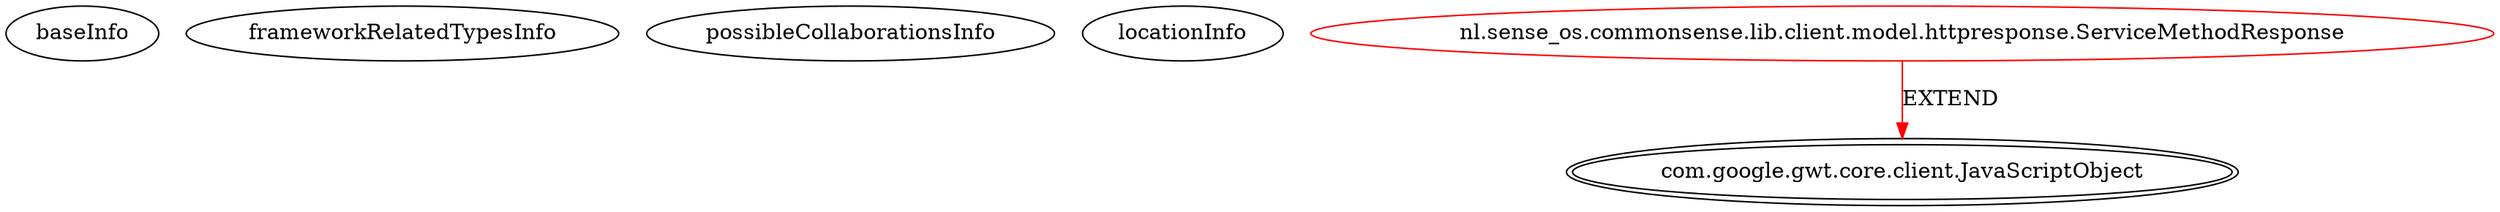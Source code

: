 digraph {
baseInfo[graphId=4468,category="extension_graph",isAnonymous=false,possibleRelation=false]
frameworkRelatedTypesInfo[0="com.google.gwt.core.client.JavaScriptObject"]
possibleCollaborationsInfo[]
locationInfo[projectName="senseobservationsystems-commonsense-gwt-lib",filePath="/senseobservationsystems-commonsense-gwt-lib/commonsense-gwt-lib-master/src/nl/sense_os/commonsense/lib/client/model/httpresponse/ServiceMethodResponse.java",contextSignature="ServiceMethodResponse",graphId="4468"]
0[label="nl.sense_os.commonsense.lib.client.model.httpresponse.ServiceMethodResponse",vertexType="ROOT_CLIENT_CLASS_DECLARATION",isFrameworkType=false,color=red]
1[label="com.google.gwt.core.client.JavaScriptObject",vertexType="FRAMEWORK_CLASS_TYPE",isFrameworkType=true,peripheries=2]
0->1[label="EXTEND",color=red]
}
